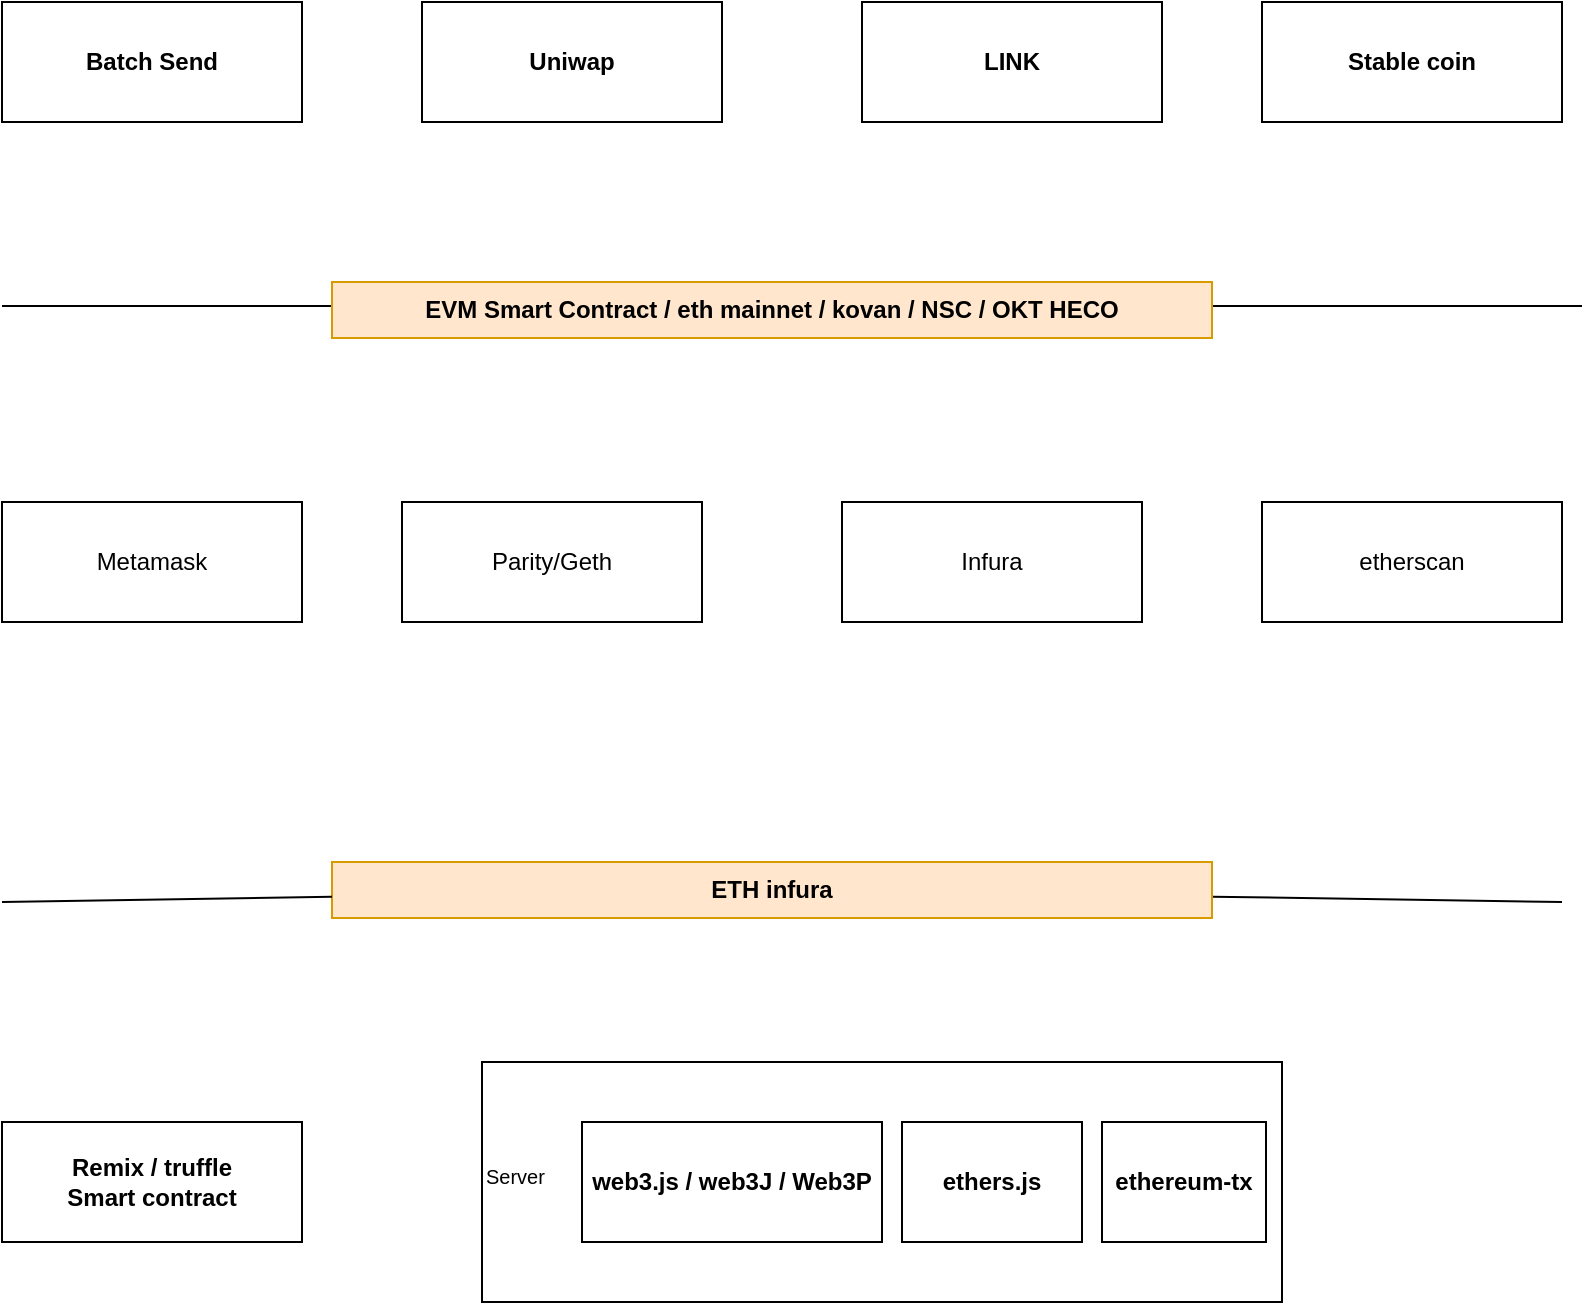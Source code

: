 <mxfile version="17.1.2" type="github">
  <diagram id="XzU88MFnE1Mp-erbCHA6" name="整体架构">
    <mxGraphModel dx="1409" dy="737" grid="1" gridSize="10" guides="1" tooltips="1" connect="1" arrows="1" fold="1" page="1" pageScale="1" pageWidth="850" pageHeight="1100" math="0" shadow="0">
      <root>
        <mxCell id="0" />
        <mxCell id="1" parent="0" />
        <mxCell id="IMkSQCw6tzFDL6CUBRC3-22" value="&lt;sup&gt;Server&lt;/sup&gt;" style="rounded=0;whiteSpace=wrap;html=1;labelBackgroundColor=none;fontSize=12;fontColor=#000000;align=left;" vertex="1" parent="1">
          <mxGeometry x="280" y="600" width="400" height="120" as="geometry" />
        </mxCell>
        <object label="Batch Send" id="IMkSQCw6tzFDL6CUBRC3-1">
          <mxCell style="rounded=0;whiteSpace=wrap;html=1;fontStyle=1;fontColor=#000000;" vertex="1" parent="1">
            <mxGeometry x="40" y="70" width="150" height="60" as="geometry" />
          </mxCell>
        </object>
        <mxCell id="IMkSQCw6tzFDL6CUBRC3-2" value="Uniwap" style="rounded=0;whiteSpace=wrap;html=1;fontStyle=1" vertex="1" parent="1">
          <mxGeometry x="250" y="70" width="150" height="60" as="geometry" />
        </mxCell>
        <mxCell id="IMkSQCw6tzFDL6CUBRC3-3" value="LINK" style="rounded=0;whiteSpace=wrap;html=1;fontStyle=1" vertex="1" parent="1">
          <mxGeometry x="470" y="70" width="150" height="60" as="geometry" />
        </mxCell>
        <mxCell id="IMkSQCw6tzFDL6CUBRC3-4" value="Stable coin" style="rounded=0;whiteSpace=wrap;html=1;fontStyle=1" vertex="1" parent="1">
          <mxGeometry x="670" y="70" width="150" height="60" as="geometry" />
        </mxCell>
        <mxCell id="IMkSQCw6tzFDL6CUBRC3-5" value="" style="endArrow=none;html=1;rounded=0;fontColor=#000000;" edge="1" parent="1">
          <mxGeometry width="50" height="50" relative="1" as="geometry">
            <mxPoint x="40" y="222" as="sourcePoint" />
            <mxPoint x="830" y="222" as="targetPoint" />
          </mxGeometry>
        </mxCell>
        <mxCell id="IMkSQCw6tzFDL6CUBRC3-6" value="Metamask" style="rounded=0;whiteSpace=wrap;html=1;fontColor=#000000;" vertex="1" parent="1">
          <mxGeometry x="40" y="320" width="150" height="60" as="geometry" />
        </mxCell>
        <mxCell id="IMkSQCw6tzFDL6CUBRC3-7" value="Parity/Geth" style="rounded=0;whiteSpace=wrap;html=1;fontColor=#000000;" vertex="1" parent="1">
          <mxGeometry x="240" y="320" width="150" height="60" as="geometry" />
        </mxCell>
        <mxCell id="IMkSQCw6tzFDL6CUBRC3-10" value="etherscan" style="rounded=0;whiteSpace=wrap;html=1;fontColor=#000000;" vertex="1" parent="1">
          <mxGeometry x="670" y="320" width="150" height="60" as="geometry" />
        </mxCell>
        <mxCell id="IMkSQCw6tzFDL6CUBRC3-11" value="Infura" style="rounded=0;whiteSpace=wrap;html=1;fontColor=#000000;" vertex="1" parent="1">
          <mxGeometry x="460" y="320" width="150" height="60" as="geometry" />
        </mxCell>
        <mxCell id="IMkSQCw6tzFDL6CUBRC3-12" value="EVM Smart Contract / eth mainnet / kovan / NSC / OKT HECO" style="text;html=1;strokeColor=#d79b00;fillColor=#ffe6cc;align=center;verticalAlign=middle;whiteSpace=wrap;rounded=0;fontSize=12;fontStyle=1;labelBackgroundColor=none;spacing=0;" vertex="1" parent="1">
          <mxGeometry x="205" y="210" width="440" height="28" as="geometry" />
        </mxCell>
        <mxCell id="IMkSQCw6tzFDL6CUBRC3-13" value="" style="endArrow=none;html=1;rounded=0;fontSize=12;fontColor=#000000;startArrow=none;" edge="1" parent="1" source="IMkSQCw6tzFDL6CUBRC3-14">
          <mxGeometry width="50" height="50" relative="1" as="geometry">
            <mxPoint x="40" y="520" as="sourcePoint" />
            <mxPoint x="820" y="520" as="targetPoint" />
          </mxGeometry>
        </mxCell>
        <mxCell id="IMkSQCw6tzFDL6CUBRC3-14" value="ETH infura" style="text;html=1;strokeColor=#d79b00;fillColor=#ffe6cc;align=center;verticalAlign=middle;whiteSpace=wrap;rounded=0;fontSize=12;fontStyle=1;labelBackgroundColor=none;spacing=0;" vertex="1" parent="1">
          <mxGeometry x="205" y="500" width="440" height="28" as="geometry" />
        </mxCell>
        <mxCell id="IMkSQCw6tzFDL6CUBRC3-15" value="" style="endArrow=none;html=1;rounded=0;fontSize=12;fontColor=#000000;" edge="1" parent="1" target="IMkSQCw6tzFDL6CUBRC3-14">
          <mxGeometry width="50" height="50" relative="1" as="geometry">
            <mxPoint x="40" y="520" as="sourcePoint" />
            <mxPoint x="820" y="520" as="targetPoint" />
          </mxGeometry>
        </mxCell>
        <mxCell id="IMkSQCw6tzFDL6CUBRC3-16" value="Remix / truffle&lt;br&gt;Smart contract" style="rounded=0;whiteSpace=wrap;html=1;labelBackgroundColor=none;fontSize=12;fontColor=#000000;fontStyle=1" vertex="1" parent="1">
          <mxGeometry x="40" y="630" width="150" height="60" as="geometry" />
        </mxCell>
        <mxCell id="IMkSQCw6tzFDL6CUBRC3-17" value="web3.js / web3J / Web3P" style="rounded=0;whiteSpace=wrap;html=1;labelBackgroundColor=none;fontSize=12;fontColor=#000000;fontStyle=1" vertex="1" parent="1">
          <mxGeometry x="330" y="630" width="150" height="60" as="geometry" />
        </mxCell>
        <mxCell id="IMkSQCw6tzFDL6CUBRC3-18" value="ethers.js" style="rounded=0;whiteSpace=wrap;html=1;labelBackgroundColor=none;fontSize=12;fontColor=#000000;fontStyle=1" vertex="1" parent="1">
          <mxGeometry x="490" y="630" width="90" height="60" as="geometry" />
        </mxCell>
        <mxCell id="IMkSQCw6tzFDL6CUBRC3-19" value="ethereum-tx" style="rounded=0;whiteSpace=wrap;html=1;labelBackgroundColor=none;fontSize=12;fontColor=#000000;fontStyle=1" vertex="1" parent="1">
          <mxGeometry x="590" y="630" width="82" height="60" as="geometry" />
        </mxCell>
      </root>
    </mxGraphModel>
  </diagram>
</mxfile>
